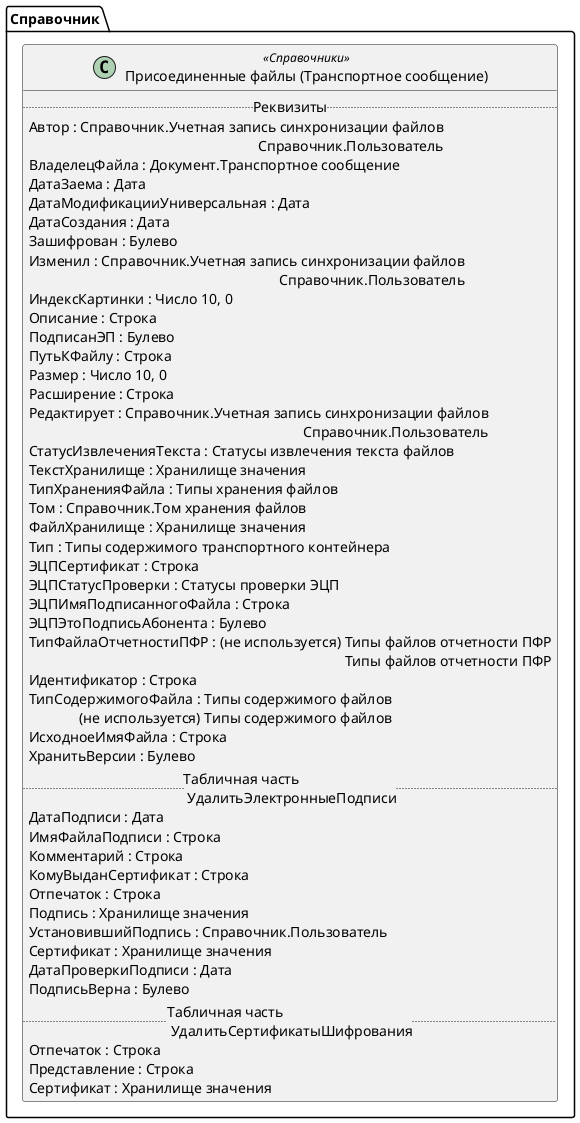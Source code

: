 ﻿@startuml ТранспортноеСообщениеПрисоединенныеФайлы
'!include templates.wsd
'..\include templates.wsd
class Справочник.ТранспортноеСообщениеПрисоединенныеФайлы as "Присоединенные файлы (Транспортное сообщение)" <<Справочники>>
{
..Реквизиты..
Автор : Справочник.Учетная запись синхронизации файлов\rСправочник.Пользователь
ВладелецФайла : Документ.Транспортное сообщение
ДатаЗаема : Дата
ДатаМодификацииУниверсальная : Дата
ДатаСоздания : Дата
Зашифрован : Булево
Изменил : Справочник.Учетная запись синхронизации файлов\rСправочник.Пользователь
ИндексКартинки : Число 10, 0
Описание : Строка
ПодписанЭП : Булево
ПутьКФайлу : Строка
Размер : Число 10, 0
Расширение : Строка
Редактирует : Справочник.Учетная запись синхронизации файлов\rСправочник.Пользователь
СтатусИзвлеченияТекста : Статусы извлечения текста файлов
ТекстХранилище : Хранилище значения
ТипХраненияФайла : Типы хранения файлов
Том : Справочник.Том хранения файлов
ФайлХранилище : Хранилище значения
Тип : Типы содержимого транспортного контейнера
ЭЦПСертификат : Строка
ЭЦПСтатусПроверки : Статусы проверки ЭЦП
ЭЦПИмяПодписанногоФайла : Строка
ЭЦПЭтоПодписьАбонента : Булево
ТипФайлаОтчетностиПФР : (не используется) Типы файлов отчетности ПФР\rТипы файлов отчетности ПФР
Идентификатор : Строка
ТипСодержимогоФайла : Типы содержимого файлов\r(не используется) Типы содержимого файлов
ИсходноеИмяФайла : Строка
ХранитьВерсии : Булево
..Табличная часть \n УдалитьЭлектронныеПодписи..
ДатаПодписи : Дата
ИмяФайлаПодписи : Строка
Комментарий : Строка
КомуВыданСертификат : Строка
Отпечаток : Строка
Подпись : Хранилище значения
УстановившийПодпись : Справочник.Пользователь
Сертификат : Хранилище значения
ДатаПроверкиПодписи : Дата
ПодписьВерна : Булево
..Табличная часть \n УдалитьСертификатыШифрования..
Отпечаток : Строка
Представление : Строка
Сертификат : Хранилище значения
}
@enduml
